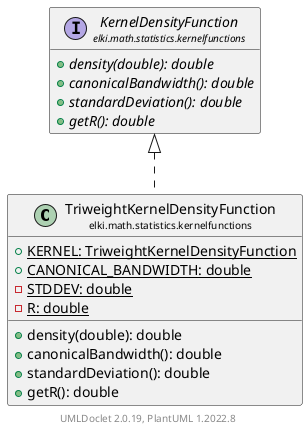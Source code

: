 @startuml
    remove .*\.(Instance|Par|Parameterizer|Factory)$
    set namespaceSeparator none
    hide empty fields
    hide empty methods

    class "<size:14>TriweightKernelDensityFunction\n<size:10>elki.math.statistics.kernelfunctions" as elki.math.statistics.kernelfunctions.TriweightKernelDensityFunction [[TriweightKernelDensityFunction.html]] {
        {static} +KERNEL: TriweightKernelDensityFunction
        {static} +CANONICAL_BANDWIDTH: double
        {static} -STDDEV: double
        {static} -R: double
        +density(double): double
        +canonicalBandwidth(): double
        +standardDeviation(): double
        +getR(): double
    }

    interface "<size:14>KernelDensityFunction\n<size:10>elki.math.statistics.kernelfunctions" as elki.math.statistics.kernelfunctions.KernelDensityFunction [[KernelDensityFunction.html]] {
        {abstract} +density(double): double
        {abstract} +canonicalBandwidth(): double
        {abstract} +standardDeviation(): double
        {abstract} +getR(): double
    }
    class "<size:14>TriweightKernelDensityFunction.Par\n<size:10>elki.math.statistics.kernelfunctions" as elki.math.statistics.kernelfunctions.TriweightKernelDensityFunction.Par [[TriweightKernelDensityFunction.Par.html]]

    elki.math.statistics.kernelfunctions.KernelDensityFunction <|.. elki.math.statistics.kernelfunctions.TriweightKernelDensityFunction
    elki.math.statistics.kernelfunctions.TriweightKernelDensityFunction +-- elki.math.statistics.kernelfunctions.TriweightKernelDensityFunction.Par

    center footer UMLDoclet 2.0.19, PlantUML 1.2022.8
@enduml
